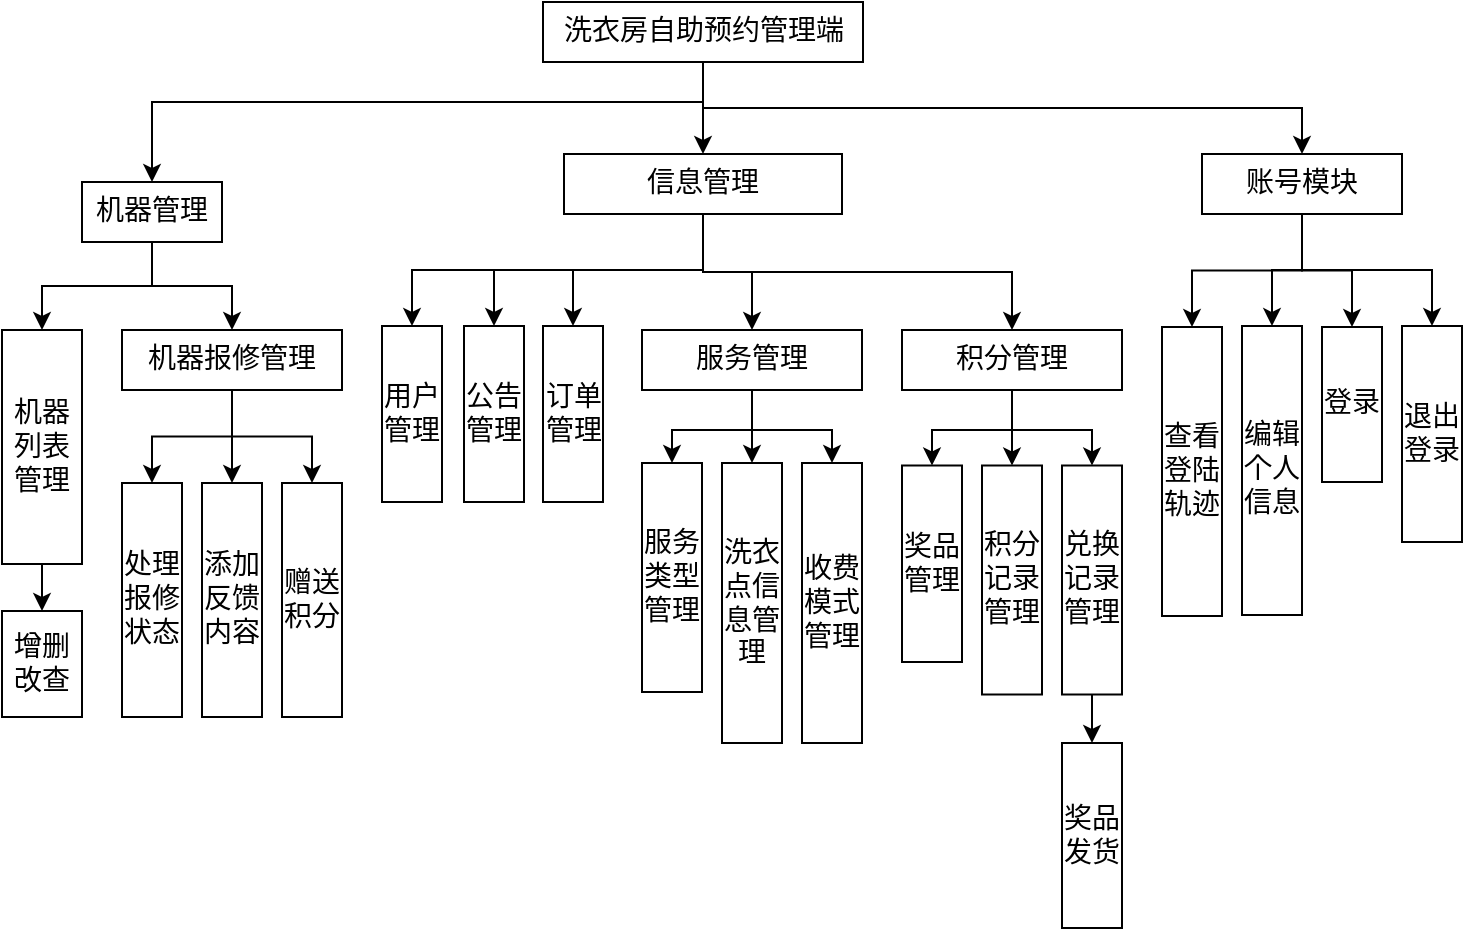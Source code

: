 <mxfile version="26.2.14">
  <diagram name="第 1 页" id="_boIgrMdVFZfNK2udUgS">
    <mxGraphModel dx="1281" dy="596" grid="1" gridSize="10" guides="1" tooltips="1" connect="1" arrows="1" fold="1" page="1" pageScale="1" pageWidth="1169" pageHeight="827" math="0" shadow="0">
      <root>
        <mxCell id="0" />
        <mxCell id="1" parent="0" />
        <mxCell id="-EHrQWbSFSszNLElOAtb-56" style="edgeStyle=orthogonalEdgeStyle;rounded=0;orthogonalLoop=1;jettySize=auto;html=1;exitX=0.5;exitY=1;exitDx=0;exitDy=0;entryX=0.5;entryY=0;entryDx=0;entryDy=0;" parent="1" source="0nUm0Dw3ozFjpyFAXybI-1" target="-EHrQWbSFSszNLElOAtb-21" edge="1">
          <mxGeometry relative="1" as="geometry" />
        </mxCell>
        <mxCell id="-EHrQWbSFSszNLElOAtb-57" style="edgeStyle=orthogonalEdgeStyle;rounded=0;orthogonalLoop=1;jettySize=auto;html=1;exitX=0.5;exitY=1;exitDx=0;exitDy=0;entryX=0.5;entryY=0;entryDx=0;entryDy=0;" parent="1" source="0nUm0Dw3ozFjpyFAXybI-1" target="S8tYtqbfFacsmwu3smfZ-38" edge="1">
          <mxGeometry relative="1" as="geometry" />
        </mxCell>
        <mxCell id="-EHrQWbSFSszNLElOAtb-58" style="edgeStyle=orthogonalEdgeStyle;rounded=0;orthogonalLoop=1;jettySize=auto;html=1;exitX=0.5;exitY=1;exitDx=0;exitDy=0;entryX=0.5;entryY=0;entryDx=0;entryDy=0;" parent="1" source="0nUm0Dw3ozFjpyFAXybI-1" target="0nUm0Dw3ozFjpyFAXybI-2" edge="1">
          <mxGeometry relative="1" as="geometry">
            <Array as="points">
              <mxPoint x="441" y="60" />
              <mxPoint x="165" y="60" />
            </Array>
          </mxGeometry>
        </mxCell>
        <mxCell id="0nUm0Dw3ozFjpyFAXybI-1" value="洗衣房自助预约管理端" style="rounded=0;whiteSpace=wrap;html=1;fontSize=14;fontFamily=宋体;" parent="1" vertex="1">
          <mxGeometry x="360.5" y="10" width="160" height="30" as="geometry" />
        </mxCell>
        <mxCell id="-EHrQWbSFSszNLElOAtb-27" style="edgeStyle=orthogonalEdgeStyle;rounded=0;orthogonalLoop=1;jettySize=auto;html=1;exitX=0.5;exitY=1;exitDx=0;exitDy=0;entryX=0;entryY=0.5;entryDx=0;entryDy=0;" parent="1" source="0nUm0Dw3ozFjpyFAXybI-2" target="S8tYtqbfFacsmwu3smfZ-47" edge="1">
          <mxGeometry relative="1" as="geometry" />
        </mxCell>
        <mxCell id="-EHrQWbSFSszNLElOAtb-28" style="edgeStyle=orthogonalEdgeStyle;rounded=0;orthogonalLoop=1;jettySize=auto;html=1;exitX=0.5;exitY=1;exitDx=0;exitDy=0;" parent="1" source="0nUm0Dw3ozFjpyFAXybI-2" target="-EHrQWbSFSszNLElOAtb-12" edge="1">
          <mxGeometry relative="1" as="geometry" />
        </mxCell>
        <mxCell id="0nUm0Dw3ozFjpyFAXybI-2" value="机器管理" style="rounded=0;whiteSpace=wrap;html=1;fontSize=14;fontFamily=宋体;" parent="1" vertex="1">
          <mxGeometry x="130" y="100" width="70" height="30" as="geometry" />
        </mxCell>
        <mxCell id="S8tYtqbfFacsmwu3smfZ-25" value="用户管理" style="rounded=0;whiteSpace=wrap;html=1;fontSize=14;fontFamily=宋体;direction=west;horizontal=1;spacingTop=0;spacingBottom=0;spacing=2;" parent="1" vertex="1">
          <mxGeometry x="280" y="172" width="30" height="88" as="geometry" />
        </mxCell>
        <mxCell id="-EHrQWbSFSszNLElOAtb-43" style="edgeStyle=orthogonalEdgeStyle;rounded=0;orthogonalLoop=1;jettySize=auto;html=1;exitX=0.5;exitY=1;exitDx=0;exitDy=0;entryX=0.5;entryY=1;entryDx=0;entryDy=0;" parent="1" source="S8tYtqbfFacsmwu3smfZ-27" target="-EHrQWbSFSszNLElOAtb-23" edge="1">
          <mxGeometry relative="1" as="geometry" />
        </mxCell>
        <mxCell id="-EHrQWbSFSszNLElOAtb-44" style="edgeStyle=orthogonalEdgeStyle;rounded=0;orthogonalLoop=1;jettySize=auto;html=1;exitX=0.5;exitY=1;exitDx=0;exitDy=0;entryX=0.5;entryY=1;entryDx=0;entryDy=0;" parent="1" source="S8tYtqbfFacsmwu3smfZ-27" target="-EHrQWbSFSszNLElOAtb-25" edge="1">
          <mxGeometry relative="1" as="geometry" />
        </mxCell>
        <mxCell id="-EHrQWbSFSszNLElOAtb-45" style="edgeStyle=orthogonalEdgeStyle;rounded=0;orthogonalLoop=1;jettySize=auto;html=1;exitX=0.5;exitY=1;exitDx=0;exitDy=0;entryX=0.5;entryY=1;entryDx=0;entryDy=0;" parent="1" source="S8tYtqbfFacsmwu3smfZ-27" target="-EHrQWbSFSszNLElOAtb-24" edge="1">
          <mxGeometry relative="1" as="geometry" />
        </mxCell>
        <mxCell id="S8tYtqbfFacsmwu3smfZ-27" value="积分管理" style="rounded=0;whiteSpace=wrap;html=1;fontSize=14;fontFamily=宋体;" parent="1" vertex="1">
          <mxGeometry x="540" y="174" width="110" height="30" as="geometry" />
        </mxCell>
        <mxCell id="-EHrQWbSFSszNLElOAtb-47" style="edgeStyle=orthogonalEdgeStyle;rounded=0;orthogonalLoop=1;jettySize=auto;html=1;exitX=0.5;exitY=1;exitDx=0;exitDy=0;entryX=0.5;entryY=1;entryDx=0;entryDy=0;" parent="1" source="S8tYtqbfFacsmwu3smfZ-38" target="S8tYtqbfFacsmwu3smfZ-41" edge="1">
          <mxGeometry relative="1" as="geometry" />
        </mxCell>
        <mxCell id="-EHrQWbSFSszNLElOAtb-48" style="edgeStyle=orthogonalEdgeStyle;rounded=0;orthogonalLoop=1;jettySize=auto;html=1;exitX=0.5;exitY=1;exitDx=0;exitDy=0;entryX=0.5;entryY=1;entryDx=0;entryDy=0;" parent="1" source="S8tYtqbfFacsmwu3smfZ-38" target="S8tYtqbfFacsmwu3smfZ-42" edge="1">
          <mxGeometry relative="1" as="geometry" />
        </mxCell>
        <mxCell id="-EHrQWbSFSszNLElOAtb-49" style="edgeStyle=orthogonalEdgeStyle;rounded=0;orthogonalLoop=1;jettySize=auto;html=1;exitX=0.5;exitY=1;exitDx=0;exitDy=0;entryX=0.5;entryY=1;entryDx=0;entryDy=0;" parent="1" source="S8tYtqbfFacsmwu3smfZ-38" target="-EHrQWbSFSszNLElOAtb-1" edge="1">
          <mxGeometry relative="1" as="geometry" />
        </mxCell>
        <mxCell id="-EHrQWbSFSszNLElOAtb-50" style="edgeStyle=orthogonalEdgeStyle;rounded=0;orthogonalLoop=1;jettySize=auto;html=1;exitX=0.5;exitY=1;exitDx=0;exitDy=0;entryX=0.5;entryY=1;entryDx=0;entryDy=0;" parent="1" source="S8tYtqbfFacsmwu3smfZ-38" target="-EHrQWbSFSszNLElOAtb-2" edge="1">
          <mxGeometry relative="1" as="geometry" />
        </mxCell>
        <mxCell id="S8tYtqbfFacsmwu3smfZ-38" value="账号模块" style="rounded=0;whiteSpace=wrap;html=1;fontSize=14;fontFamily=宋体;" parent="1" vertex="1">
          <mxGeometry x="690" y="86" width="100" height="30" as="geometry" />
        </mxCell>
        <mxCell id="S8tYtqbfFacsmwu3smfZ-41" value="查看登陆轨迹" style="rounded=0;whiteSpace=wrap;html=1;fontSize=14;fontFamily=宋体;direction=west;horizontal=1;spacingTop=0;spacingBottom=0;spacing=2;" parent="1" vertex="1">
          <mxGeometry x="670" y="172.5" width="30" height="144.5" as="geometry" />
        </mxCell>
        <mxCell id="S8tYtqbfFacsmwu3smfZ-42" value="编辑个人信息" style="rounded=0;whiteSpace=wrap;html=1;fontSize=14;fontFamily=宋体;direction=west;horizontal=1;spacingTop=0;spacingBottom=0;spacing=2;" parent="1" vertex="1">
          <mxGeometry x="710" y="172" width="30" height="144.5" as="geometry" />
        </mxCell>
        <mxCell id="-EHrQWbSFSszNLElOAtb-29" style="edgeStyle=orthogonalEdgeStyle;rounded=0;orthogonalLoop=1;jettySize=auto;html=1;exitX=1;exitY=0.5;exitDx=0;exitDy=0;entryX=0;entryY=0.5;entryDx=0;entryDy=0;" parent="1" source="S8tYtqbfFacsmwu3smfZ-47" target="-EHrQWbSFSszNLElOAtb-5" edge="1">
          <mxGeometry relative="1" as="geometry" />
        </mxCell>
        <mxCell id="S8tYtqbfFacsmwu3smfZ-47" value="机器列表管理" style="rounded=0;whiteSpace=wrap;html=1;fontSize=14;fontFamily=宋体;direction=south;horizontal=1;spacingTop=0;spacingBottom=0;spacing=2;" parent="1" vertex="1">
          <mxGeometry x="90" y="174" width="40" height="117" as="geometry" />
        </mxCell>
        <mxCell id="-EHrQWbSFSszNLElOAtb-1" value="登录" style="rounded=0;whiteSpace=wrap;html=1;fontSize=14;fontFamily=宋体;direction=west;horizontal=1;spacingTop=0;spacingBottom=0;spacing=2;" parent="1" vertex="1">
          <mxGeometry x="750" y="172.5" width="30" height="77.5" as="geometry" />
        </mxCell>
        <mxCell id="-EHrQWbSFSszNLElOAtb-2" value="退出登录" style="rounded=0;whiteSpace=wrap;html=1;fontSize=14;fontFamily=宋体;direction=west;horizontal=1;spacingTop=0;spacingBottom=0;spacing=2;" parent="1" vertex="1">
          <mxGeometry x="790" y="172" width="30" height="108" as="geometry" />
        </mxCell>
        <mxCell id="-EHrQWbSFSszNLElOAtb-5" value="增删改查" style="rounded=0;whiteSpace=wrap;html=1;fontSize=14;fontFamily=宋体;direction=south;horizontal=1;spacingTop=0;spacingBottom=0;spacing=2;" parent="1" vertex="1">
          <mxGeometry x="90" y="314.5" width="40" height="53" as="geometry" />
        </mxCell>
        <mxCell id="-EHrQWbSFSszNLElOAtb-37" style="edgeStyle=orthogonalEdgeStyle;rounded=0;orthogonalLoop=1;jettySize=auto;html=1;exitX=0.5;exitY=1;exitDx=0;exitDy=0;entryX=0.5;entryY=1;entryDx=0;entryDy=0;" parent="1" source="-EHrQWbSFSszNLElOAtb-7" target="-EHrQWbSFSszNLElOAtb-13" edge="1">
          <mxGeometry relative="1" as="geometry" />
        </mxCell>
        <mxCell id="-EHrQWbSFSszNLElOAtb-38" style="edgeStyle=orthogonalEdgeStyle;rounded=0;orthogonalLoop=1;jettySize=auto;html=1;exitX=0.5;exitY=1;exitDx=0;exitDy=0;entryX=0.5;entryY=1;entryDx=0;entryDy=0;" parent="1" source="-EHrQWbSFSszNLElOAtb-7" target="-EHrQWbSFSszNLElOAtb-14" edge="1">
          <mxGeometry relative="1" as="geometry" />
        </mxCell>
        <mxCell id="-EHrQWbSFSszNLElOAtb-39" style="edgeStyle=orthogonalEdgeStyle;rounded=0;orthogonalLoop=1;jettySize=auto;html=1;exitX=0.5;exitY=1;exitDx=0;exitDy=0;entryX=0.5;entryY=1;entryDx=0;entryDy=0;" parent="1" source="-EHrQWbSFSszNLElOAtb-7" target="-EHrQWbSFSszNLElOAtb-20" edge="1">
          <mxGeometry relative="1" as="geometry" />
        </mxCell>
        <mxCell id="-EHrQWbSFSszNLElOAtb-7" value="服务管理" style="rounded=0;whiteSpace=wrap;html=1;fontSize=14;fontFamily=宋体;" parent="1" vertex="1">
          <mxGeometry x="410" y="174" width="110" height="30" as="geometry" />
        </mxCell>
        <mxCell id="-EHrQWbSFSszNLElOAtb-8" value="处理报修状态" style="rounded=0;whiteSpace=wrap;html=1;fontSize=14;fontFamily=宋体;direction=south;horizontal=1;spacingTop=0;spacingBottom=0;spacing=2;" parent="1" vertex="1">
          <mxGeometry x="150" y="250.5" width="30" height="117" as="geometry" />
        </mxCell>
        <mxCell id="-EHrQWbSFSszNLElOAtb-9" value="添加反馈内容" style="rounded=0;whiteSpace=wrap;html=1;fontSize=14;fontFamily=宋体;direction=south;horizontal=1;spacingTop=0;spacingBottom=0;spacing=2;" parent="1" vertex="1">
          <mxGeometry x="190" y="250.5" width="30" height="117" as="geometry" />
        </mxCell>
        <mxCell id="-EHrQWbSFSszNLElOAtb-10" value="赠送积分" style="rounded=0;whiteSpace=wrap;html=1;fontSize=14;fontFamily=宋体;direction=south;horizontal=1;spacingTop=0;spacingBottom=0;spacing=2;" parent="1" vertex="1">
          <mxGeometry x="230" y="250.5" width="30" height="117" as="geometry" />
        </mxCell>
        <mxCell id="-EHrQWbSFSszNLElOAtb-11" value="公告管理" style="rounded=0;whiteSpace=wrap;html=1;fontSize=14;fontFamily=宋体;direction=west;horizontal=1;spacingTop=0;spacingBottom=0;spacing=2;" parent="1" vertex="1">
          <mxGeometry x="321" y="172" width="30" height="88" as="geometry" />
        </mxCell>
        <mxCell id="-EHrQWbSFSszNLElOAtb-31" style="edgeStyle=orthogonalEdgeStyle;rounded=0;orthogonalLoop=1;jettySize=auto;html=1;exitX=0.5;exitY=1;exitDx=0;exitDy=0;entryX=0;entryY=0.5;entryDx=0;entryDy=0;" parent="1" source="-EHrQWbSFSszNLElOAtb-12" target="-EHrQWbSFSszNLElOAtb-8" edge="1">
          <mxGeometry relative="1" as="geometry" />
        </mxCell>
        <mxCell id="-EHrQWbSFSszNLElOAtb-32" style="edgeStyle=orthogonalEdgeStyle;rounded=0;orthogonalLoop=1;jettySize=auto;html=1;exitX=0.5;exitY=1;exitDx=0;exitDy=0;entryX=0;entryY=0.5;entryDx=0;entryDy=0;" parent="1" source="-EHrQWbSFSszNLElOAtb-12" target="-EHrQWbSFSszNLElOAtb-9" edge="1">
          <mxGeometry relative="1" as="geometry" />
        </mxCell>
        <mxCell id="-EHrQWbSFSszNLElOAtb-33" style="edgeStyle=orthogonalEdgeStyle;rounded=0;orthogonalLoop=1;jettySize=auto;html=1;exitX=0.5;exitY=1;exitDx=0;exitDy=0;entryX=0;entryY=0.5;entryDx=0;entryDy=0;" parent="1" source="-EHrQWbSFSszNLElOAtb-12" target="-EHrQWbSFSszNLElOAtb-10" edge="1">
          <mxGeometry relative="1" as="geometry" />
        </mxCell>
        <mxCell id="-EHrQWbSFSszNLElOAtb-12" value="机器报修管理" style="rounded=0;whiteSpace=wrap;html=1;fontSize=14;fontFamily=宋体;" parent="1" vertex="1">
          <mxGeometry x="150" y="174" width="110" height="30" as="geometry" />
        </mxCell>
        <mxCell id="-EHrQWbSFSszNLElOAtb-13" value="服务类型管理" style="rounded=0;whiteSpace=wrap;html=1;fontSize=14;fontFamily=宋体;direction=west;horizontal=1;spacingTop=0;spacingBottom=0;spacing=2;" parent="1" vertex="1">
          <mxGeometry x="410" y="240.5" width="30" height="114.5" as="geometry" />
        </mxCell>
        <mxCell id="-EHrQWbSFSszNLElOAtb-14" value="洗衣点信息管理" style="rounded=0;whiteSpace=wrap;html=1;fontSize=14;fontFamily=宋体;direction=west;horizontal=1;spacingTop=0;spacingBottom=0;spacing=2;" parent="1" vertex="1">
          <mxGeometry x="450" y="240.5" width="30" height="140" as="geometry" />
        </mxCell>
        <mxCell id="-EHrQWbSFSszNLElOAtb-20" value="收费模式管理" style="rounded=0;whiteSpace=wrap;html=1;fontSize=14;fontFamily=宋体;direction=west;horizontal=1;spacingTop=0;spacingBottom=0;spacing=2;" parent="1" vertex="1">
          <mxGeometry x="490" y="240.5" width="30" height="140" as="geometry" />
        </mxCell>
        <mxCell id="-EHrQWbSFSszNLElOAtb-34" style="edgeStyle=orthogonalEdgeStyle;rounded=0;orthogonalLoop=1;jettySize=auto;html=1;exitX=0.5;exitY=1;exitDx=0;exitDy=0;entryX=0.5;entryY=1;entryDx=0;entryDy=0;" parent="1" source="-EHrQWbSFSszNLElOAtb-21" target="S8tYtqbfFacsmwu3smfZ-25" edge="1">
          <mxGeometry relative="1" as="geometry" />
        </mxCell>
        <mxCell id="-EHrQWbSFSszNLElOAtb-35" style="edgeStyle=orthogonalEdgeStyle;rounded=0;orthogonalLoop=1;jettySize=auto;html=1;exitX=0.5;exitY=1;exitDx=0;exitDy=0;entryX=0.5;entryY=1;entryDx=0;entryDy=0;" parent="1" source="-EHrQWbSFSszNLElOAtb-21" target="-EHrQWbSFSszNLElOAtb-11" edge="1">
          <mxGeometry relative="1" as="geometry" />
        </mxCell>
        <mxCell id="-EHrQWbSFSszNLElOAtb-40" style="edgeStyle=orthogonalEdgeStyle;rounded=0;orthogonalLoop=1;jettySize=auto;html=1;exitX=0.5;exitY=1;exitDx=0;exitDy=0;entryX=0.5;entryY=0;entryDx=0;entryDy=0;" parent="1" source="-EHrQWbSFSszNLElOAtb-21" target="-EHrQWbSFSszNLElOAtb-7" edge="1">
          <mxGeometry relative="1" as="geometry" />
        </mxCell>
        <mxCell id="-EHrQWbSFSszNLElOAtb-41" style="edgeStyle=orthogonalEdgeStyle;rounded=0;orthogonalLoop=1;jettySize=auto;html=1;exitX=0.5;exitY=1;exitDx=0;exitDy=0;entryX=0.5;entryY=0;entryDx=0;entryDy=0;" parent="1" source="-EHrQWbSFSszNLElOAtb-21" target="S8tYtqbfFacsmwu3smfZ-27" edge="1">
          <mxGeometry relative="1" as="geometry" />
        </mxCell>
        <mxCell id="PEuFsnwcLCMfrv4mZAqn-2" style="edgeStyle=orthogonalEdgeStyle;rounded=0;orthogonalLoop=1;jettySize=auto;html=1;exitX=0.5;exitY=1;exitDx=0;exitDy=0;entryX=0.5;entryY=1;entryDx=0;entryDy=0;" edge="1" parent="1" source="-EHrQWbSFSszNLElOAtb-21" target="PEuFsnwcLCMfrv4mZAqn-1">
          <mxGeometry relative="1" as="geometry" />
        </mxCell>
        <mxCell id="-EHrQWbSFSszNLElOAtb-21" value="信息管理" style="rounded=0;whiteSpace=wrap;html=1;fontSize=14;fontFamily=宋体;" parent="1" vertex="1">
          <mxGeometry x="371" y="86" width="139" height="30" as="geometry" />
        </mxCell>
        <mxCell id="-EHrQWbSFSszNLElOAtb-23" value="奖品管理" style="rounded=0;whiteSpace=wrap;html=1;fontSize=14;fontFamily=宋体;direction=west;horizontal=1;spacingTop=0;spacingBottom=0;spacing=2;" parent="1" vertex="1">
          <mxGeometry x="540" y="241.75" width="30" height="98.25" as="geometry" />
        </mxCell>
        <mxCell id="PEuFsnwcLCMfrv4mZAqn-4" style="edgeStyle=orthogonalEdgeStyle;rounded=0;orthogonalLoop=1;jettySize=auto;html=1;exitX=0.5;exitY=0;exitDx=0;exitDy=0;entryX=0.5;entryY=1;entryDx=0;entryDy=0;" edge="1" parent="1" source="-EHrQWbSFSszNLElOAtb-24" target="PEuFsnwcLCMfrv4mZAqn-3">
          <mxGeometry relative="1" as="geometry" />
        </mxCell>
        <mxCell id="-EHrQWbSFSszNLElOAtb-24" value="兑换记录管理" style="rounded=0;whiteSpace=wrap;html=1;fontSize=14;fontFamily=宋体;direction=west;horizontal=1;spacingTop=0;spacingBottom=0;spacing=2;" parent="1" vertex="1">
          <mxGeometry x="620" y="241.75" width="30" height="114.5" as="geometry" />
        </mxCell>
        <mxCell id="-EHrQWbSFSszNLElOAtb-25" value="积分记录管理" style="rounded=0;whiteSpace=wrap;html=1;fontSize=14;fontFamily=宋体;direction=west;horizontal=1;spacingTop=0;spacingBottom=0;spacing=2;" parent="1" vertex="1">
          <mxGeometry x="580" y="241.75" width="30" height="114.5" as="geometry" />
        </mxCell>
        <mxCell id="PEuFsnwcLCMfrv4mZAqn-1" value="订单管理" style="rounded=0;whiteSpace=wrap;html=1;fontSize=14;fontFamily=宋体;direction=west;horizontal=1;spacingTop=0;spacingBottom=0;spacing=2;" vertex="1" parent="1">
          <mxGeometry x="360.5" y="172" width="30" height="88" as="geometry" />
        </mxCell>
        <mxCell id="PEuFsnwcLCMfrv4mZAqn-3" value="奖品发货" style="rounded=0;whiteSpace=wrap;html=1;fontSize=14;fontFamily=宋体;direction=west;horizontal=1;spacingTop=0;spacingBottom=0;spacing=2;" vertex="1" parent="1">
          <mxGeometry x="620" y="380.5" width="30" height="92.5" as="geometry" />
        </mxCell>
      </root>
    </mxGraphModel>
  </diagram>
</mxfile>
